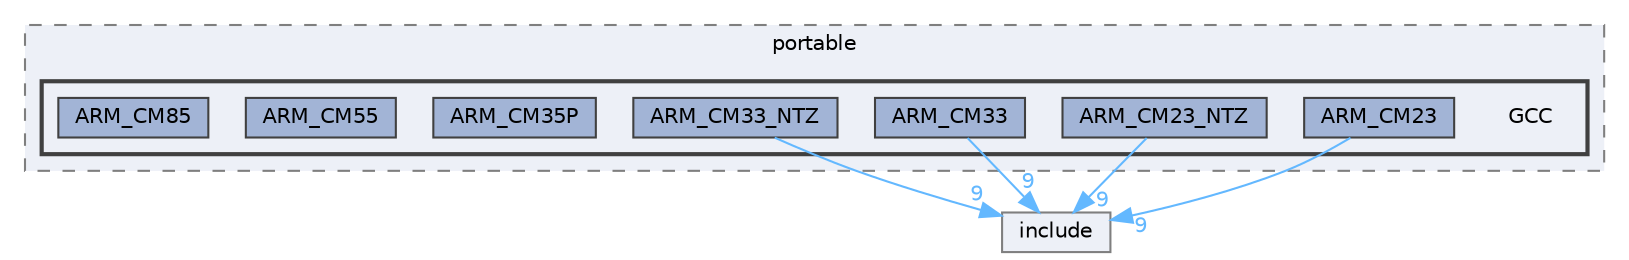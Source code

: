 digraph "D:/Projects/Raspberrypi_pico/pico_freertos_final/freertos_pico2/pico_freertos/FreeRTOS-Kernel/portable/ARMv8M/non_secure/portable/GCC"
{
 // LATEX_PDF_SIZE
  bgcolor="transparent";
  edge [fontname=Helvetica,fontsize=10,labelfontname=Helvetica,labelfontsize=10];
  node [fontname=Helvetica,fontsize=10,shape=box,height=0.2,width=0.4];
  compound=true
  subgraph clusterdir_e2093d8dd76e9ffd560d22ba86461ce2 {
    graph [ bgcolor="#edf0f7", pencolor="grey50", label="portable", fontname=Helvetica,fontsize=10 style="filled,dashed", URL="dir_e2093d8dd76e9ffd560d22ba86461ce2.html",tooltip=""]
  subgraph clusterdir_bed770a68c62af579330836600d13b4d {
    graph [ bgcolor="#edf0f7", pencolor="grey25", label="", fontname=Helvetica,fontsize=10 style="filled,bold", URL="dir_bed770a68c62af579330836600d13b4d.html",tooltip=""]
    dir_bed770a68c62af579330836600d13b4d [shape=plaintext, label="GCC"];
  dir_3f7d2e6908366dd1641a54ffece62ddc [label="ARM_CM23", fillcolor="#a2b4d6", color="grey25", style="filled", URL="dir_3f7d2e6908366dd1641a54ffece62ddc.html",tooltip=""];
  dir_76672cec2bbf02dc655c0d2721833b36 [label="ARM_CM23_NTZ", fillcolor="#a2b4d6", color="grey25", style="filled", URL="dir_76672cec2bbf02dc655c0d2721833b36.html",tooltip=""];
  dir_529a5e6fad6ddd0b796e5e7e433829f8 [label="ARM_CM33", fillcolor="#a2b4d6", color="grey25", style="filled", URL="dir_529a5e6fad6ddd0b796e5e7e433829f8.html",tooltip=""];
  dir_e161284c3132c3c40df5169e1138a71a [label="ARM_CM33_NTZ", fillcolor="#a2b4d6", color="grey25", style="filled", URL="dir_e161284c3132c3c40df5169e1138a71a.html",tooltip=""];
  dir_e80a5efdbb18574884aa8d44bbf8553c [label="ARM_CM35P", fillcolor="#a2b4d6", color="grey25", style="filled", URL="dir_e80a5efdbb18574884aa8d44bbf8553c.html",tooltip=""];
  dir_f678539c810004b9ab49251721aa3aae [label="ARM_CM55", fillcolor="#a2b4d6", color="grey25", style="filled", URL="dir_f678539c810004b9ab49251721aa3aae.html",tooltip=""];
  dir_23af257af59e13d620c106efd33d3afd [label="ARM_CM85", fillcolor="#a2b4d6", color="grey25", style="filled", URL="dir_23af257af59e13d620c106efd33d3afd.html",tooltip=""];
  }
  }
  dir_c69ece34c3f150cb2c6f1098178b172a [label="include", fillcolor="#edf0f7", color="grey50", style="filled", URL="dir_c69ece34c3f150cb2c6f1098178b172a.html",tooltip=""];
  dir_3f7d2e6908366dd1641a54ffece62ddc->dir_c69ece34c3f150cb2c6f1098178b172a [headlabel="9", labeldistance=1.5 headhref="dir_000021_000125.html" href="dir_000021_000125.html" color="steelblue1" fontcolor="steelblue1"];
  dir_76672cec2bbf02dc655c0d2721833b36->dir_c69ece34c3f150cb2c6f1098178b172a [headlabel="9", labeldistance=1.5 headhref="dir_000026_000125.html" href="dir_000026_000125.html" color="steelblue1" fontcolor="steelblue1"];
  dir_529a5e6fad6ddd0b796e5e7e433829f8->dir_c69ece34c3f150cb2c6f1098178b172a [headlabel="9", labeldistance=1.5 headhref="dir_000034_000125.html" href="dir_000034_000125.html" color="steelblue1" fontcolor="steelblue1"];
  dir_e161284c3132c3c40df5169e1138a71a->dir_c69ece34c3f150cb2c6f1098178b172a [headlabel="9", labeldistance=1.5 headhref="dir_000039_000125.html" href="dir_000039_000125.html" color="steelblue1" fontcolor="steelblue1"];
}
